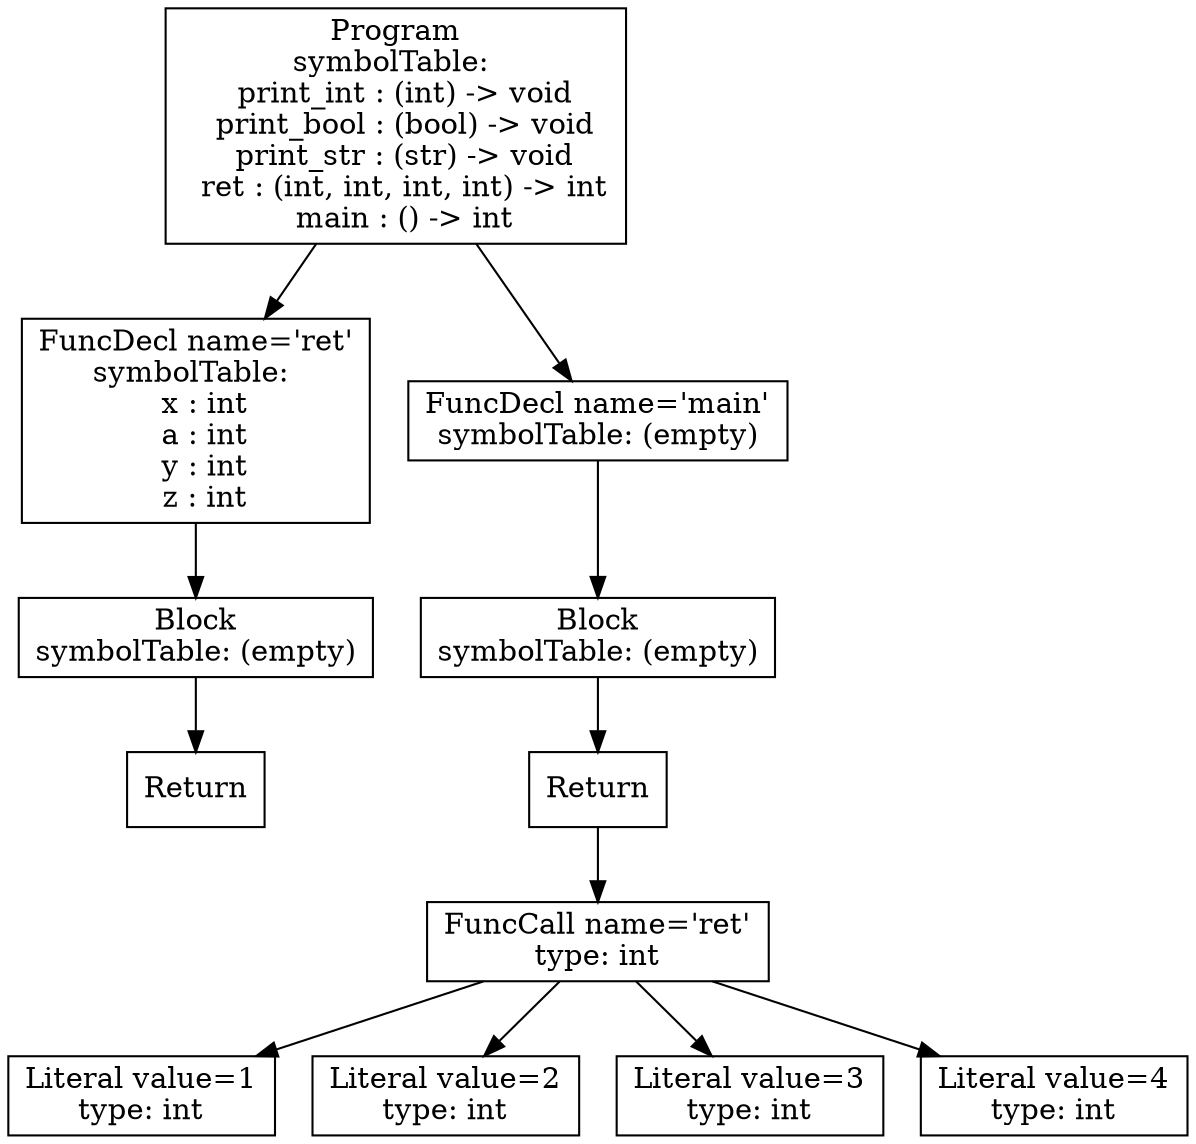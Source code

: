 digraph AST {
3 [shape=box, label="Return"];
2 [shape=box, label="Block\nsymbolTable: (empty)"];
2 -> 3;
1 [shape=box, label="FuncDecl name='ret'\nsymbolTable: \n  x : int\n  a : int\n  y : int\n  z : int"];
1 -> 2;
8 [shape=box, label="Literal value=1\ntype: int"];
9 [shape=box, label="Literal value=2\ntype: int"];
10 [shape=box, label="Literal value=3\ntype: int"];
11 [shape=box, label="Literal value=4\ntype: int"];
7 [shape=box, label="FuncCall name='ret'\ntype: int"];
7 -> 8;
7 -> 9;
7 -> 10;
7 -> 11;
6 [shape=box, label="Return"];
6 -> 7;
5 [shape=box, label="Block\nsymbolTable: (empty)"];
5 -> 6;
4 [shape=box, label="FuncDecl name='main'\nsymbolTable: (empty)"];
4 -> 5;
0 [shape=box, label="Program\nsymbolTable: \n  print_int : (int) -> void\n  print_bool : (bool) -> void\n  print_str : (str) -> void\n  ret : (int, int, int, int) -> int\n  main : () -> int"];
0 -> 1;
0 -> 4;
}
